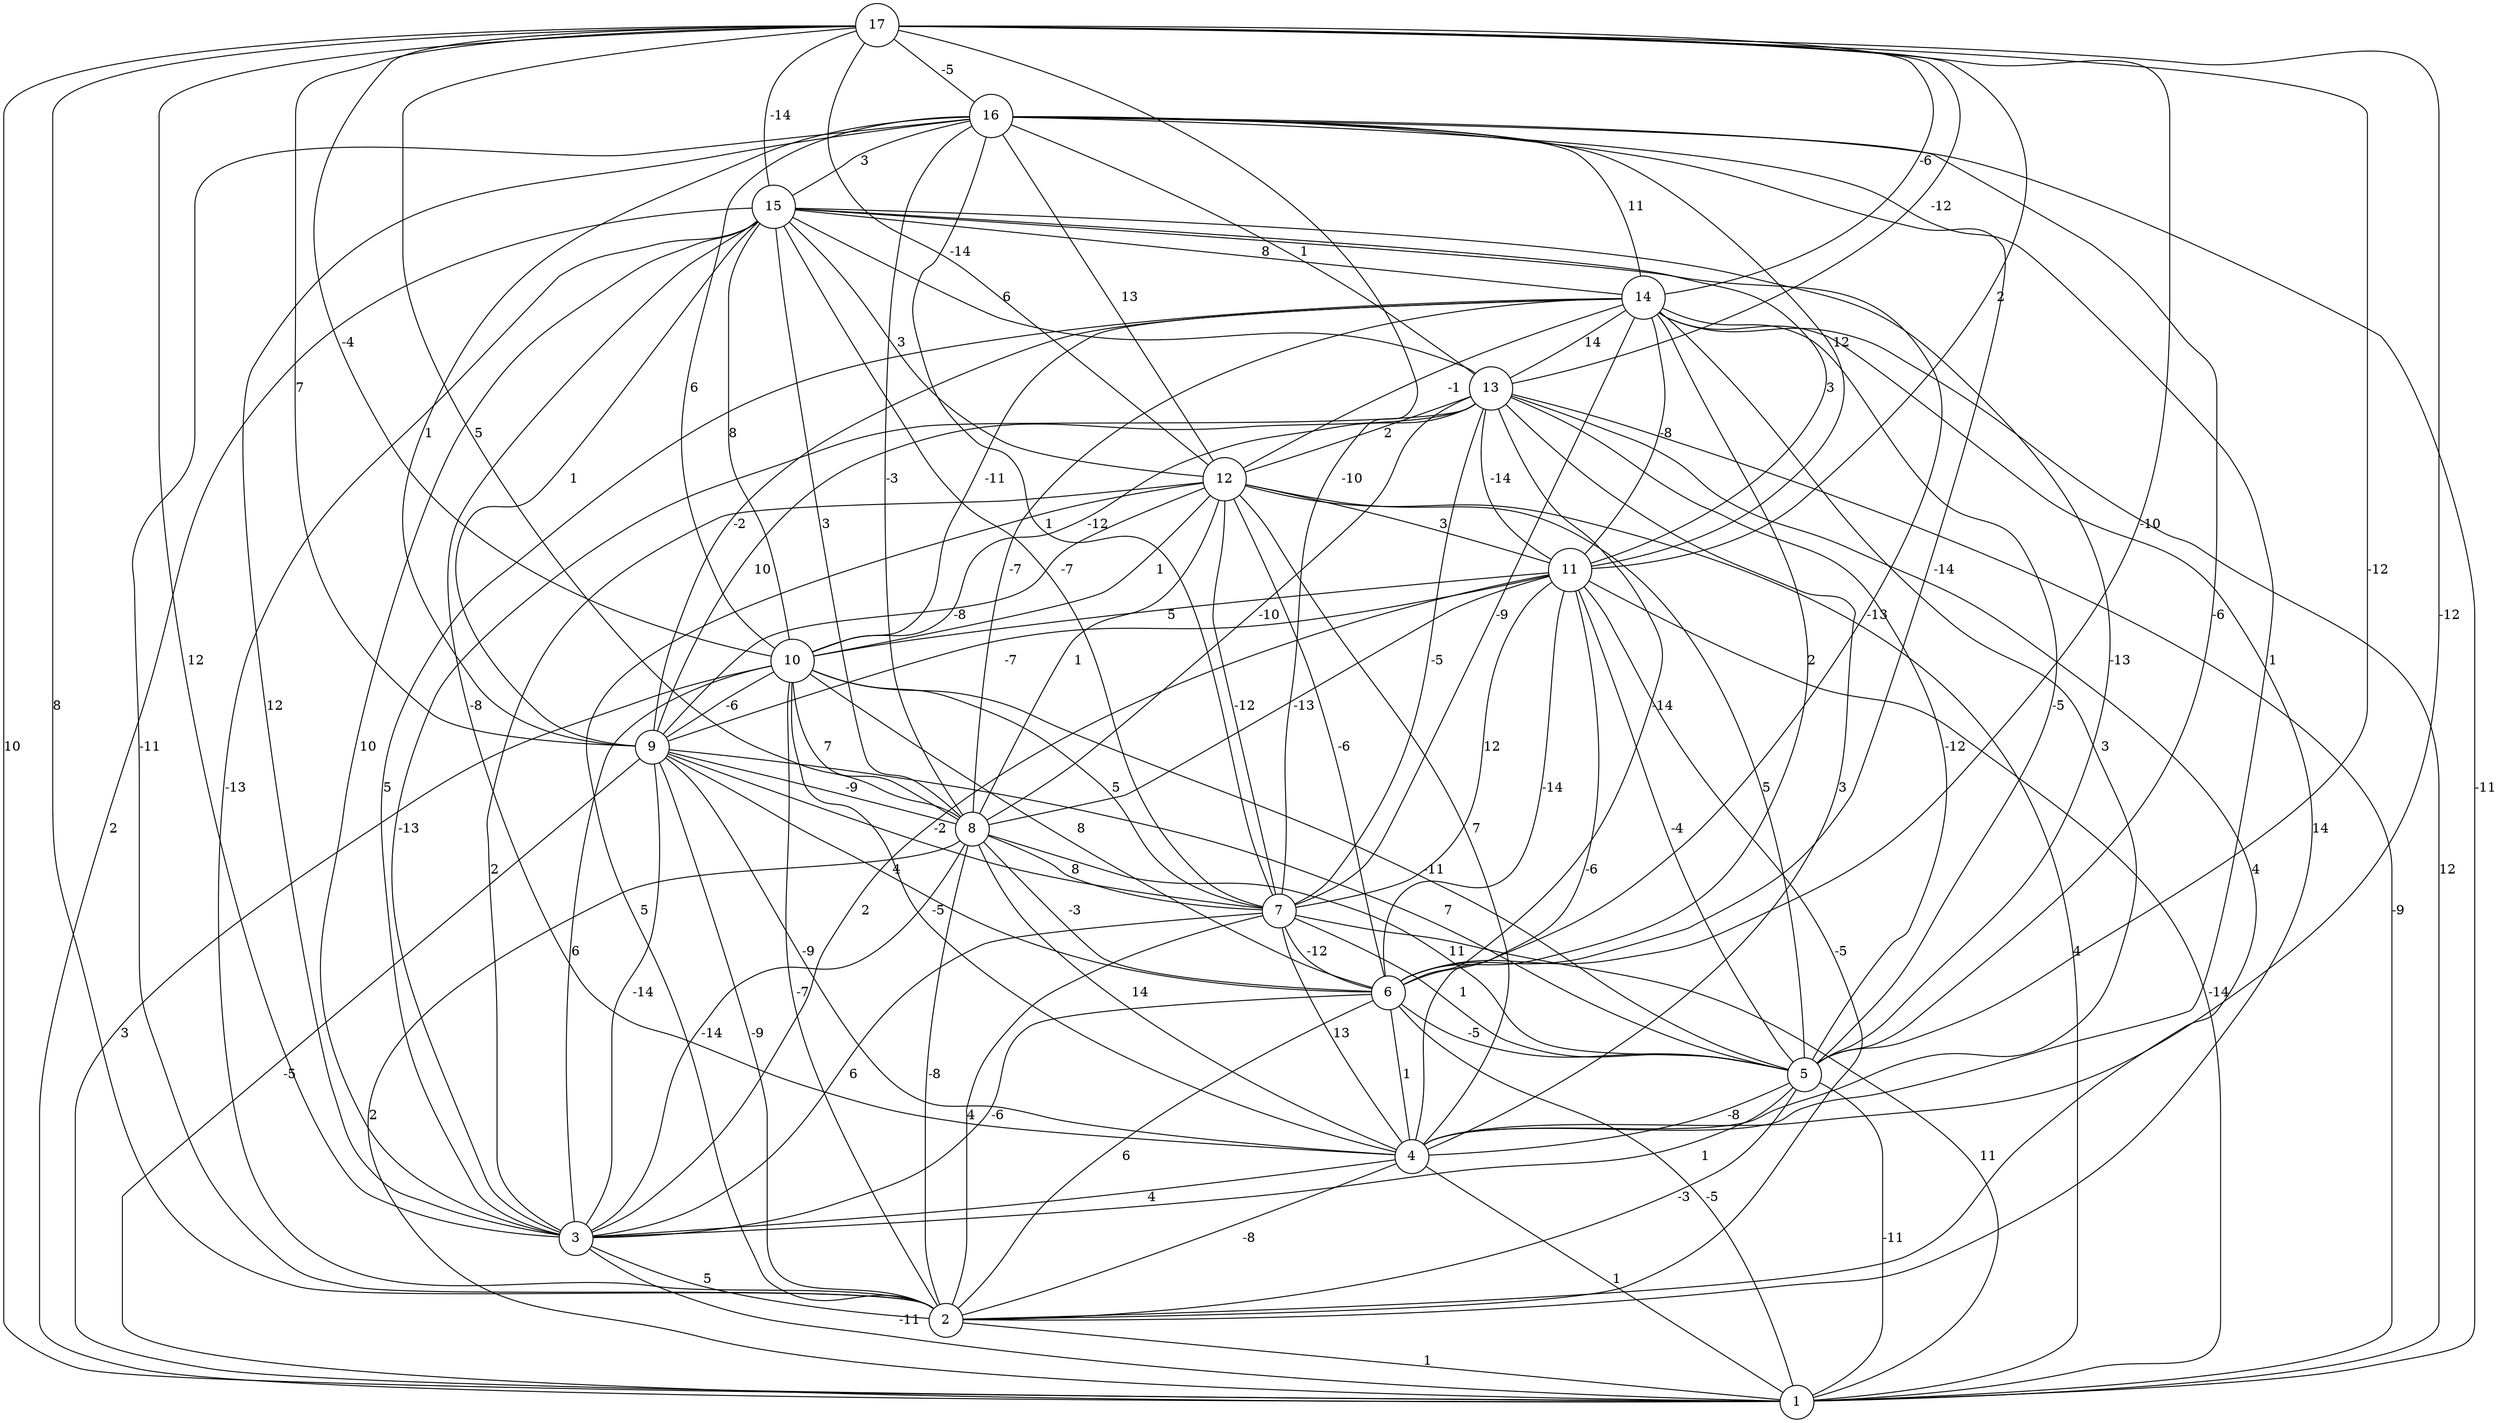 graph { 
	 fontname="Helvetica,Arial,sans-serif" 
	 node [shape = circle]; 
	 17 -- 1 [label = "10"];
	 17 -- 2 [label = "8"];
	 17 -- 3 [label = "12"];
	 17 -- 4 [label = "-12"];
	 17 -- 5 [label = "-12"];
	 17 -- 6 [label = "-10"];
	 17 -- 7 [label = "-10"];
	 17 -- 8 [label = "5"];
	 17 -- 9 [label = "7"];
	 17 -- 10 [label = "-4"];
	 17 -- 11 [label = "2"];
	 17 -- 12 [label = "-14"];
	 17 -- 13 [label = "-12"];
	 17 -- 14 [label = "-6"];
	 17 -- 15 [label = "-14"];
	 17 -- 16 [label = "-5"];
	 16 -- 1 [label = "-11"];
	 16 -- 2 [label = "-11"];
	 16 -- 3 [label = "12"];
	 16 -- 4 [label = "1"];
	 16 -- 5 [label = "-6"];
	 16 -- 6 [label = "-14"];
	 16 -- 7 [label = "1"];
	 16 -- 8 [label = "-3"];
	 16 -- 9 [label = "1"];
	 16 -- 10 [label = "6"];
	 16 -- 11 [label = "12"];
	 16 -- 12 [label = "13"];
	 16 -- 13 [label = "1"];
	 16 -- 14 [label = "11"];
	 16 -- 15 [label = "3"];
	 15 -- 1 [label = "2"];
	 15 -- 2 [label = "-13"];
	 15 -- 3 [label = "10"];
	 15 -- 4 [label = "-8"];
	 15 -- 5 [label = "-13"];
	 15 -- 6 [label = "-13"];
	 15 -- 7 [label = "-7"];
	 15 -- 8 [label = "3"];
	 15 -- 9 [label = "1"];
	 15 -- 10 [label = "8"];
	 15 -- 11 [label = "3"];
	 15 -- 12 [label = "3"];
	 15 -- 13 [label = "6"];
	 15 -- 14 [label = "8"];
	 14 -- 1 [label = "12"];
	 14 -- 2 [label = "14"];
	 14 -- 3 [label = "5"];
	 14 -- 4 [label = "3"];
	 14 -- 5 [label = "-5"];
	 14 -- 6 [label = "2"];
	 14 -- 7 [label = "-9"];
	 14 -- 8 [label = "-7"];
	 14 -- 9 [label = "-2"];
	 14 -- 10 [label = "-11"];
	 14 -- 11 [label = "-8"];
	 14 -- 12 [label = "-1"];
	 14 -- 13 [label = "14"];
	 13 -- 1 [label = "-9"];
	 13 -- 2 [label = "4"];
	 13 -- 3 [label = "-13"];
	 13 -- 4 [label = "3"];
	 13 -- 5 [label = "-12"];
	 13 -- 6 [label = "-14"];
	 13 -- 7 [label = "-5"];
	 13 -- 8 [label = "-10"];
	 13 -- 9 [label = "10"];
	 13 -- 10 [label = "-12"];
	 13 -- 11 [label = "-14"];
	 13 -- 12 [label = "2"];
	 12 -- 1 [label = "4"];
	 12 -- 2 [label = "5"];
	 12 -- 3 [label = "2"];
	 12 -- 4 [label = "7"];
	 12 -- 5 [label = "5"];
	 12 -- 6 [label = "-6"];
	 12 -- 7 [label = "-12"];
	 12 -- 8 [label = "1"];
	 12 -- 9 [label = "-8"];
	 12 -- 10 [label = "1"];
	 12 -- 11 [label = "3"];
	 11 -- 1 [label = "-14"];
	 11 -- 2 [label = "-5"];
	 11 -- 3 [label = "2"];
	 11 -- 4 [label = "-6"];
	 11 -- 5 [label = "-4"];
	 11 -- 6 [label = "-14"];
	 11 -- 7 [label = "12"];
	 11 -- 8 [label = "-13"];
	 11 -- 9 [label = "-7"];
	 11 -- 10 [label = "5"];
	 10 -- 1 [label = "3"];
	 10 -- 2 [label = "-7"];
	 10 -- 3 [label = "6"];
	 10 -- 4 [label = "-5"];
	 10 -- 5 [label = "-11"];
	 10 -- 6 [label = "8"];
	 10 -- 7 [label = "5"];
	 10 -- 8 [label = "7"];
	 10 -- 9 [label = "-6"];
	 9 -- 1 [label = "-5"];
	 9 -- 2 [label = "-9"];
	 9 -- 3 [label = "-14"];
	 9 -- 4 [label = "-9"];
	 9 -- 5 [label = "7"];
	 9 -- 6 [label = "4"];
	 9 -- 7 [label = "-2"];
	 9 -- 8 [label = "-9"];
	 8 -- 1 [label = "2"];
	 8 -- 2 [label = "-8"];
	 8 -- 3 [label = "-14"];
	 8 -- 4 [label = "14"];
	 8 -- 5 [label = "11"];
	 8 -- 6 [label = "-3"];
	 8 -- 7 [label = "8"];
	 7 -- 1 [label = "11"];
	 7 -- 2 [label = "4"];
	 7 -- 3 [label = "6"];
	 7 -- 4 [label = "13"];
	 7 -- 5 [label = "1"];
	 7 -- 6 [label = "-12"];
	 6 -- 1 [label = "-5"];
	 6 -- 2 [label = "6"];
	 6 -- 3 [label = "-6"];
	 6 -- 4 [label = "1"];
	 6 -- 5 [label = "-5"];
	 5 -- 1 [label = "-11"];
	 5 -- 2 [label = "-3"];
	 5 -- 3 [label = "1"];
	 5 -- 4 [label = "-8"];
	 4 -- 1 [label = "1"];
	 4 -- 2 [label = "-8"];
	 4 -- 3 [label = "4"];
	 3 -- 1 [label = "-11"];
	 3 -- 2 [label = "5"];
	 2 -- 1 [label = "1"];
	 1;
	 2;
	 3;
	 4;
	 5;
	 6;
	 7;
	 8;
	 9;
	 10;
	 11;
	 12;
	 13;
	 14;
	 15;
	 16;
	 17;
}
